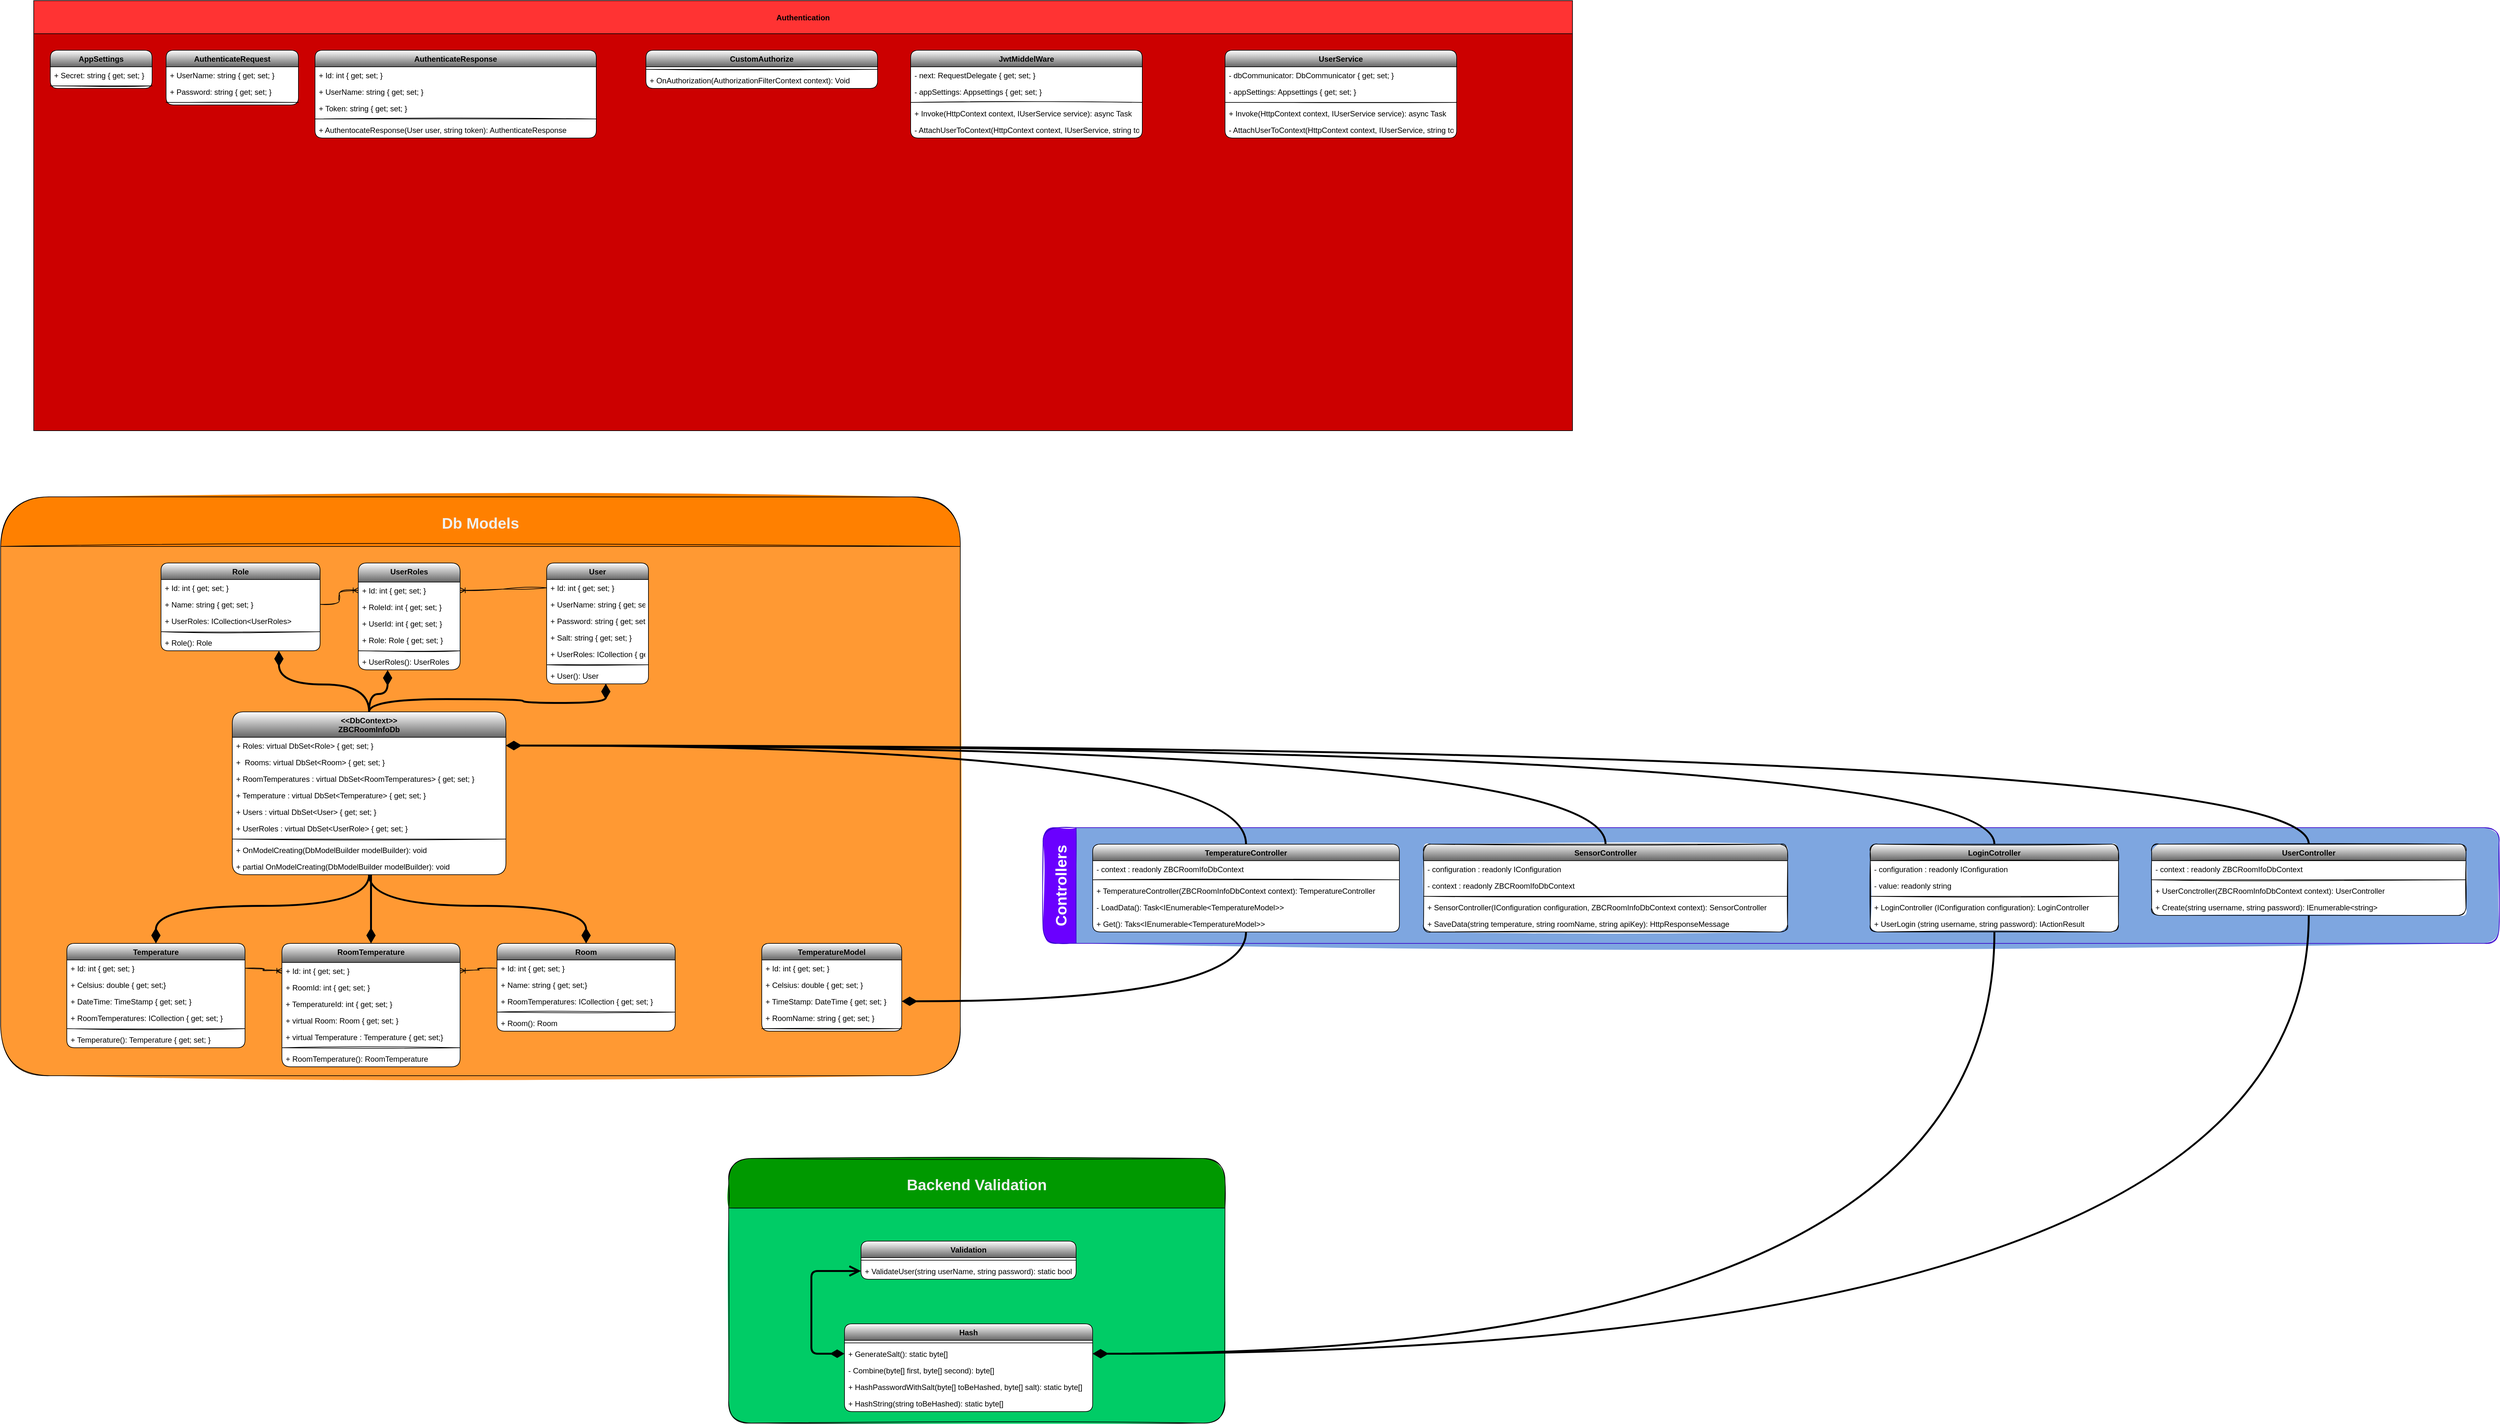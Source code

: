 <mxfile version="15.4.0" type="device"><diagram id="CDm5nGEUgBhKiWfHTegj" name="Side-1"><mxGraphModel dx="3402" dy="3065" grid="1" gridSize="26" guides="0" tooltips="1" connect="1" arrows="1" fold="1" page="0" pageScale="1" pageWidth="827" pageHeight="1169" math="0" shadow="0"><root><mxCell id="0"/><mxCell id="1" parent="0"/><mxCell id="mGqwwGnOCrVLb3pEk-3q-45" value="Controllers" style="swimlane;horizontal=0;rounded=1;shadow=0;glass=0;sketch=1;strokeColor=#3700CC;strokeWidth=1;gradientDirection=south;fillStyle=solid;fillColor=#6a00ff;fontColor=#ffffff;labelBackgroundColor=none;labelBorderColor=none;swimlaneFillColor=#7EA6E0;startSize=52;fontSize=24;" parent="1" vertex="1"><mxGeometry x="-520" y="-468" width="2288" height="182" as="geometry"/></mxCell><mxCell id="mGqwwGnOCrVLb3pEk-3q-22" value="TemperatureController" style="swimlane;fontStyle=1;align=center;verticalAlign=top;childLayout=stackLayout;horizontal=1;startSize=26;horizontalStack=0;resizeParent=1;resizeParentMax=0;resizeLast=0;collapsible=1;marginBottom=0;sketch=0;rounded=1;swimlaneFillColor=default;gradientColor=#666666;" parent="mGqwwGnOCrVLb3pEk-3q-45" vertex="1"><mxGeometry x="78" y="26" width="482" height="138" as="geometry"/></mxCell><mxCell id="mGqwwGnOCrVLb3pEk-3q-42" value="- context : readonly ZBCRoomIfoDbContext " style="text;strokeColor=none;fillColor=none;align=left;verticalAlign=top;spacingLeft=4;spacingRight=4;overflow=hidden;rotatable=0;points=[[0,0.5],[1,0.5]];portConstraint=eastwest;sketch=1;rounded=1;" parent="mGqwwGnOCrVLb3pEk-3q-22" vertex="1"><mxGeometry y="26" width="482" height="26" as="geometry"/></mxCell><mxCell id="mGqwwGnOCrVLb3pEk-3q-24" value="" style="line;strokeWidth=1;fillColor=none;align=left;verticalAlign=middle;spacingTop=-1;spacingLeft=3;spacingRight=3;rotatable=0;labelPosition=right;points=[];portConstraint=eastwest;sketch=1;rounded=1;" parent="mGqwwGnOCrVLb3pEk-3q-22" vertex="1"><mxGeometry y="52" width="482" height="8" as="geometry"/></mxCell><mxCell id="mGqwwGnOCrVLb3pEk-3q-43" value="+ TemperatureController(ZBCRoomInfoDbContext context): TemperatureController" style="text;strokeColor=none;fillColor=none;align=left;verticalAlign=top;spacingLeft=4;spacingRight=4;overflow=hidden;rotatable=0;points=[[0,0.5],[1,0.5]];portConstraint=eastwest;sketch=1;rounded=1;" parent="mGqwwGnOCrVLb3pEk-3q-22" vertex="1"><mxGeometry y="60" width="482" height="26" as="geometry"/></mxCell><mxCell id="mGqwwGnOCrVLb3pEk-3q-25" value="- LoadData(): Task&lt;IEnumerable&lt;TemperatureModel&gt;&gt;" style="text;strokeColor=none;fillColor=none;align=left;verticalAlign=top;spacingLeft=4;spacingRight=4;overflow=hidden;rotatable=0;points=[[0,0.5],[1,0.5]];portConstraint=eastwest;sketch=1;rounded=1;" parent="mGqwwGnOCrVLb3pEk-3q-22" vertex="1"><mxGeometry y="86" width="482" height="26" as="geometry"/></mxCell><mxCell id="mGqwwGnOCrVLb3pEk-3q-44" value="+ Get(): Taks&lt;IEnumerable&lt;TemperatureModel&gt;&gt;" style="text;strokeColor=none;fillColor=none;align=left;verticalAlign=top;spacingLeft=4;spacingRight=4;overflow=hidden;rotatable=0;points=[[0,0.5],[1,0.5]];portConstraint=eastwest;sketch=1;rounded=1;" parent="mGqwwGnOCrVLb3pEk-3q-22" vertex="1"><mxGeometry y="112" width="482" height="26" as="geometry"/></mxCell><mxCell id="mGqwwGnOCrVLb3pEk-3q-26" value="UserController" style="swimlane;fontStyle=1;align=center;verticalAlign=top;childLayout=stackLayout;horizontal=1;startSize=26;horizontalStack=0;resizeParent=1;resizeParentMax=0;resizeLast=0;collapsible=1;marginBottom=0;sketch=1;rounded=1;swimlaneFillColor=default;strokeWidth=1;glass=0;shadow=0;gradientColor=#666666;" parent="mGqwwGnOCrVLb3pEk-3q-45" vertex="1"><mxGeometry x="1742" y="26" width="494" height="112" as="geometry"/></mxCell><mxCell id="mGqwwGnOCrVLb3pEk-3q-46" value="- context : readonly ZBCRoomIfoDbContext " style="text;strokeColor=none;fillColor=none;align=left;verticalAlign=top;spacingLeft=4;spacingRight=4;overflow=hidden;rotatable=0;points=[[0,0.5],[1,0.5]];portConstraint=eastwest;sketch=1;rounded=1;" parent="mGqwwGnOCrVLb3pEk-3q-26" vertex="1"><mxGeometry y="26" width="494" height="26" as="geometry"/></mxCell><mxCell id="mGqwwGnOCrVLb3pEk-3q-28" value="" style="line;strokeWidth=1;fillColor=none;align=left;verticalAlign=middle;spacingTop=-1;spacingLeft=3;spacingRight=3;rotatable=0;labelPosition=right;points=[];portConstraint=eastwest;sketch=1;rounded=1;" parent="mGqwwGnOCrVLb3pEk-3q-26" vertex="1"><mxGeometry y="52" width="494" height="8" as="geometry"/></mxCell><mxCell id="mGqwwGnOCrVLb3pEk-3q-29" value="+ UserConctroller(ZBCRoomInfoDbContext context): UserController" style="text;strokeColor=none;fillColor=none;align=left;verticalAlign=top;spacingLeft=4;spacingRight=4;overflow=hidden;rotatable=0;points=[[0,0.5],[1,0.5]];portConstraint=eastwest;sketch=1;rounded=1;" parent="mGqwwGnOCrVLb3pEk-3q-26" vertex="1"><mxGeometry y="60" width="494" height="26" as="geometry"/></mxCell><mxCell id="mGqwwGnOCrVLb3pEk-3q-47" value="+ Create(string username, string password): IEnumerable&lt;string&gt;" style="text;strokeColor=none;fillColor=none;align=left;verticalAlign=top;spacingLeft=4;spacingRight=4;overflow=hidden;rotatable=0;points=[[0,0.5],[1,0.5]];portConstraint=eastwest;sketch=1;rounded=1;" parent="mGqwwGnOCrVLb3pEk-3q-26" vertex="1"><mxGeometry y="86" width="494" height="26" as="geometry"/></mxCell><mxCell id="mGqwwGnOCrVLb3pEk-3q-14" value="LoginCotroller" style="swimlane;fontStyle=1;align=center;verticalAlign=top;childLayout=stackLayout;horizontal=1;startSize=26;horizontalStack=0;resizeParent=1;resizeParentMax=0;resizeLast=0;collapsible=1;marginBottom=0;sketch=1;rounded=1;fillStyle=solid;swimlaneFillColor=default;gradientColor=#666666;" parent="mGqwwGnOCrVLb3pEk-3q-45" vertex="1"><mxGeometry x="1300" y="26" width="390" height="138" as="geometry"/></mxCell><mxCell id="mGqwwGnOCrVLb3pEk-3q-30" value="- configuration : readonly IConfiguration " style="text;strokeColor=none;fillColor=none;align=left;verticalAlign=top;spacingLeft=4;spacingRight=4;overflow=hidden;rotatable=0;points=[[0,0.5],[1,0.5]];portConstraint=eastwest;sketch=1;rounded=1;" parent="mGqwwGnOCrVLb3pEk-3q-14" vertex="1"><mxGeometry y="26" width="390" height="26" as="geometry"/></mxCell><mxCell id="mGqwwGnOCrVLb3pEk-3q-15" value="- value: readonly string" style="text;strokeColor=none;fillColor=none;align=left;verticalAlign=top;spacingLeft=4;spacingRight=4;overflow=hidden;rotatable=0;points=[[0,0.5],[1,0.5]];portConstraint=eastwest;sketch=1;rounded=1;" parent="mGqwwGnOCrVLb3pEk-3q-14" vertex="1"><mxGeometry y="52" width="390" height="26" as="geometry"/></mxCell><mxCell id="mGqwwGnOCrVLb3pEk-3q-16" value="" style="line;strokeWidth=1;fillColor=none;align=left;verticalAlign=middle;spacingTop=-1;spacingLeft=3;spacingRight=3;rotatable=0;labelPosition=right;points=[];portConstraint=eastwest;sketch=1;rounded=1;" parent="mGqwwGnOCrVLb3pEk-3q-14" vertex="1"><mxGeometry y="78" width="390" height="8" as="geometry"/></mxCell><mxCell id="mGqwwGnOCrVLb3pEk-3q-17" value="+ LoginController (IConfiguration configuration): LoginController" style="text;strokeColor=none;fillColor=none;align=left;verticalAlign=top;spacingLeft=4;spacingRight=4;overflow=hidden;rotatable=0;points=[[0,0.5],[1,0.5]];portConstraint=eastwest;sketch=1;rounded=1;" parent="mGqwwGnOCrVLb3pEk-3q-14" vertex="1"><mxGeometry y="86" width="390" height="26" as="geometry"/></mxCell><mxCell id="mGqwwGnOCrVLb3pEk-3q-37" value="+ UserLogin (string username, string password): IActionResult" style="text;strokeColor=none;fillColor=none;align=left;verticalAlign=top;spacingLeft=4;spacingRight=4;overflow=hidden;rotatable=0;points=[[0,0.5],[1,0.5]];portConstraint=eastwest;sketch=1;rounded=1;" parent="mGqwwGnOCrVLb3pEk-3q-14" vertex="1"><mxGeometry y="112" width="390" height="26" as="geometry"/></mxCell><mxCell id="mGqwwGnOCrVLb3pEk-3q-18" value="SensorController" style="swimlane;fontStyle=1;align=center;verticalAlign=top;childLayout=stackLayout;horizontal=1;startSize=26;horizontalStack=0;resizeParent=1;resizeParentMax=0;resizeLast=0;collapsible=1;marginBottom=0;sketch=1;rounded=1;swimlaneFillColor=default;gradientColor=#666666;" parent="mGqwwGnOCrVLb3pEk-3q-45" vertex="1"><mxGeometry x="598" y="26" width="572" height="138" as="geometry"/></mxCell><mxCell id="mGqwwGnOCrVLb3pEk-3q-38" value="- configuration : readonly IConfiguration " style="text;strokeColor=none;fillColor=none;align=left;verticalAlign=top;spacingLeft=4;spacingRight=4;overflow=hidden;rotatable=0;points=[[0,0.5],[1,0.5]];portConstraint=eastwest;sketch=1;rounded=1;" parent="mGqwwGnOCrVLb3pEk-3q-18" vertex="1"><mxGeometry y="26" width="572" height="26" as="geometry"/></mxCell><mxCell id="mGqwwGnOCrVLb3pEk-3q-41" value="- context : readonly ZBCRoomIfoDbContext " style="text;strokeColor=none;fillColor=none;align=left;verticalAlign=top;spacingLeft=4;spacingRight=4;overflow=hidden;rotatable=0;points=[[0,0.5],[1,0.5]];portConstraint=eastwest;sketch=1;rounded=1;" parent="mGqwwGnOCrVLb3pEk-3q-18" vertex="1"><mxGeometry y="52" width="572" height="26" as="geometry"/></mxCell><mxCell id="mGqwwGnOCrVLb3pEk-3q-20" value="" style="line;strokeWidth=1;fillColor=none;align=left;verticalAlign=middle;spacingTop=-1;spacingLeft=3;spacingRight=3;rotatable=0;labelPosition=right;points=[];portConstraint=eastwest;sketch=1;rounded=1;" parent="mGqwwGnOCrVLb3pEk-3q-18" vertex="1"><mxGeometry y="78" width="572" height="8" as="geometry"/></mxCell><mxCell id="mGqwwGnOCrVLb3pEk-3q-21" value="+ SensorController(IConfiguration configuration, ZBCRoomInfoDbContext context): SensorController" style="text;strokeColor=none;fillColor=none;align=left;verticalAlign=top;spacingLeft=4;spacingRight=4;overflow=hidden;rotatable=0;points=[[0,0.5],[1,0.5]];portConstraint=eastwest;sketch=1;rounded=1;" parent="mGqwwGnOCrVLb3pEk-3q-18" vertex="1"><mxGeometry y="86" width="572" height="26" as="geometry"/></mxCell><mxCell id="mGqwwGnOCrVLb3pEk-3q-39" value="+ SaveData(string temperature, string roomName, string apiKey): HttpResponseMessage" style="text;strokeColor=none;fillColor=none;align=left;verticalAlign=top;spacingLeft=4;spacingRight=4;overflow=hidden;rotatable=0;points=[[0,0.5],[1,0.5]];portConstraint=eastwest;sketch=1;rounded=1;" parent="mGqwwGnOCrVLb3pEk-3q-18" vertex="1"><mxGeometry y="112" width="572" height="26" as="geometry"/></mxCell><mxCell id="mGqwwGnOCrVLb3pEk-3q-53" value="Db Models" style="swimlane;rounded=1;shadow=0;glass=0;labelBackgroundColor=none;sketch=1;fontSize=24;strokeColor=default;strokeWidth=1;gradientColor=none;gradientDirection=south;html=0;startSize=78;arcSize=50;swimlaneFillColor=#FF9933;fillStyle=solid;fontColor=#F0F0F0;labelBorderColor=none;fillColor=#FF8000;" parent="1" vertex="1"><mxGeometry x="-2158" y="-988" width="1508" height="910" as="geometry"/></mxCell><mxCell id="quwznaaUZjomV5r4Gqjx-1" value="Room" style="swimlane;fontStyle=1;align=center;verticalAlign=top;childLayout=stackLayout;horizontal=1;startSize=26;horizontalStack=0;resizeParent=1;resizeParentMax=0;resizeLast=0;collapsible=1;marginBottom=0;sketch=0;rounded=1;swimlaneFillColor=default;gradientColor=#666666;" parent="mGqwwGnOCrVLb3pEk-3q-53" vertex="1"><mxGeometry x="780" y="702" width="280" height="138" as="geometry"/></mxCell><mxCell id="quwznaaUZjomV5r4Gqjx-2" value="+ Id: int { get; set; }" style="text;strokeColor=none;fillColor=none;align=left;verticalAlign=top;spacingLeft=4;spacingRight=4;overflow=hidden;rotatable=0;points=[[0,0.5],[1,0.5]];portConstraint=eastwest;sketch=1;rounded=1;" parent="quwznaaUZjomV5r4Gqjx-1" vertex="1"><mxGeometry y="26" width="280" height="26" as="geometry"/></mxCell><mxCell id="quwznaaUZjomV5r4Gqjx-33" value="+ Name: string { get; set;}" style="text;strokeColor=none;fillColor=none;align=left;verticalAlign=top;spacingLeft=4;spacingRight=4;overflow=hidden;rotatable=0;points=[[0,0.5],[1,0.5]];portConstraint=eastwest;sketch=1;rounded=1;" parent="quwznaaUZjomV5r4Gqjx-1" vertex="1"><mxGeometry y="52" width="280" height="26" as="geometry"/></mxCell><mxCell id="quwznaaUZjomV5r4Gqjx-32" value="+ RoomTemperatures: ICollection { get; set; }" style="text;strokeColor=none;fillColor=none;align=left;verticalAlign=top;spacingLeft=4;spacingRight=4;overflow=hidden;rotatable=0;points=[[0,0.5],[1,0.5]];portConstraint=eastwest;sketch=1;rounded=1;" parent="quwznaaUZjomV5r4Gqjx-1" vertex="1"><mxGeometry y="78" width="280" height="26" as="geometry"/></mxCell><mxCell id="quwznaaUZjomV5r4Gqjx-3" value="" style="line;strokeWidth=1;fillColor=none;align=left;verticalAlign=middle;spacingTop=-1;spacingLeft=3;spacingRight=3;rotatable=0;labelPosition=right;points=[];portConstraint=eastwest;sketch=1;rounded=1;" parent="quwznaaUZjomV5r4Gqjx-1" vertex="1"><mxGeometry y="104" width="280" height="8" as="geometry"/></mxCell><mxCell id="quwznaaUZjomV5r4Gqjx-4" value="+ Room(): Room" style="text;strokeColor=none;fillColor=none;align=left;verticalAlign=top;spacingLeft=4;spacingRight=4;overflow=hidden;rotatable=0;points=[[0,0.5],[1,0.5]];portConstraint=eastwest;sketch=1;rounded=1;" parent="quwznaaUZjomV5r4Gqjx-1" vertex="1"><mxGeometry y="112" width="280" height="26" as="geometry"/></mxCell><mxCell id="quwznaaUZjomV5r4Gqjx-5" value="Role" style="swimlane;fontStyle=1;align=center;verticalAlign=top;childLayout=stackLayout;horizontal=1;startSize=26;horizontalStack=0;resizeParent=1;resizeParentMax=0;resizeLast=0;collapsible=1;marginBottom=0;sketch=0;rounded=1;swimlaneFillColor=default;gradientColor=#666666;" parent="mGqwwGnOCrVLb3pEk-3q-53" vertex="1"><mxGeometry x="252" y="104" width="250" height="138" as="geometry"/></mxCell><mxCell id="quwznaaUZjomV5r4Gqjx-6" value="+ Id: int { get; set; }" style="text;strokeColor=none;fillColor=none;align=left;verticalAlign=top;spacingLeft=4;spacingRight=4;overflow=hidden;rotatable=0;points=[[0,0.5],[1,0.5]];portConstraint=eastwest;sketch=1;rounded=1;" parent="quwznaaUZjomV5r4Gqjx-5" vertex="1"><mxGeometry y="26" width="250" height="26" as="geometry"/></mxCell><mxCell id="quwznaaUZjomV5r4Gqjx-30" value="+ Name: string { get; set; }" style="text;strokeColor=none;fillColor=none;align=left;verticalAlign=top;spacingLeft=4;spacingRight=4;overflow=hidden;rotatable=0;points=[[0,0.5],[1,0.5]];portConstraint=eastwest;sketch=1;rounded=1;" parent="quwznaaUZjomV5r4Gqjx-5" vertex="1"><mxGeometry y="52" width="250" height="26" as="geometry"/></mxCell><mxCell id="quwznaaUZjomV5r4Gqjx-31" value="+ UserRoles: ICollection&lt;UserRoles&gt;" style="text;strokeColor=none;fillColor=none;align=left;verticalAlign=top;spacingLeft=4;spacingRight=4;overflow=hidden;rotatable=0;points=[[0,0.5],[1,0.5]];portConstraint=eastwest;sketch=1;rounded=1;" parent="quwznaaUZjomV5r4Gqjx-5" vertex="1"><mxGeometry y="78" width="250" height="26" as="geometry"/></mxCell><mxCell id="quwznaaUZjomV5r4Gqjx-7" value="" style="line;strokeWidth=1;fillColor=none;align=left;verticalAlign=middle;spacingTop=-1;spacingLeft=3;spacingRight=3;rotatable=0;labelPosition=right;points=[];portConstraint=eastwest;sketch=1;rounded=1;" parent="quwznaaUZjomV5r4Gqjx-5" vertex="1"><mxGeometry y="104" width="250" height="8" as="geometry"/></mxCell><mxCell id="quwznaaUZjomV5r4Gqjx-8" value="+ Role(): Role" style="text;strokeColor=none;fillColor=none;align=left;verticalAlign=top;spacingLeft=4;spacingRight=4;overflow=hidden;rotatable=0;points=[[0,0.5],[1,0.5]];portConstraint=eastwest;sketch=1;rounded=1;" parent="quwznaaUZjomV5r4Gqjx-5" vertex="1"><mxGeometry y="112" width="250" height="26" as="geometry"/></mxCell><mxCell id="quwznaaUZjomV5r4Gqjx-13" value="Temperature" style="swimlane;fontStyle=1;align=center;verticalAlign=top;childLayout=stackLayout;horizontal=1;startSize=26;horizontalStack=0;resizeParent=1;resizeParentMax=0;resizeLast=0;collapsible=1;marginBottom=0;sketch=0;rounded=1;swimlaneFillColor=default;gradientColor=#666666;" parent="mGqwwGnOCrVLb3pEk-3q-53" vertex="1"><mxGeometry x="104" y="702" width="280" height="164" as="geometry"/></mxCell><mxCell id="quwznaaUZjomV5r4Gqjx-14" value="+ Id: int { get; set; }" style="text;strokeColor=none;fillColor=none;align=left;verticalAlign=top;spacingLeft=4;spacingRight=4;overflow=hidden;rotatable=0;points=[[0,0.5],[1,0.5]];portConstraint=eastwest;sketch=1;rounded=1;" parent="quwznaaUZjomV5r4Gqjx-13" vertex="1"><mxGeometry y="26" width="280" height="26" as="geometry"/></mxCell><mxCell id="quwznaaUZjomV5r4Gqjx-39" value="+ Celsius: double { get; set;}" style="text;strokeColor=none;fillColor=none;align=left;verticalAlign=top;spacingLeft=4;spacingRight=4;overflow=hidden;rotatable=0;points=[[0,0.5],[1,0.5]];portConstraint=eastwest;sketch=1;rounded=1;" parent="quwznaaUZjomV5r4Gqjx-13" vertex="1"><mxGeometry y="52" width="280" height="26" as="geometry"/></mxCell><mxCell id="quwznaaUZjomV5r4Gqjx-40" value="+ DateTime: TimeStamp { get; set; }" style="text;strokeColor=none;fillColor=none;align=left;verticalAlign=top;spacingLeft=4;spacingRight=4;overflow=hidden;rotatable=0;points=[[0,0.5],[1,0.5]];portConstraint=eastwest;sketch=1;rounded=1;" parent="quwznaaUZjomV5r4Gqjx-13" vertex="1"><mxGeometry y="78" width="280" height="26" as="geometry"/></mxCell><mxCell id="quwznaaUZjomV5r4Gqjx-38" value="+ RoomTemperatures: ICollection { get; set; }&#10; " style="text;strokeColor=none;fillColor=none;align=left;verticalAlign=top;spacingLeft=4;spacingRight=4;overflow=hidden;rotatable=0;points=[[0,0.5],[1,0.5]];portConstraint=eastwest;sketch=1;rounded=1;" parent="quwznaaUZjomV5r4Gqjx-13" vertex="1"><mxGeometry y="104" width="280" height="26" as="geometry"/></mxCell><mxCell id="quwznaaUZjomV5r4Gqjx-15" value="" style="line;strokeWidth=1;fillColor=none;align=left;verticalAlign=middle;spacingTop=-1;spacingLeft=3;spacingRight=3;rotatable=0;labelPosition=right;points=[];portConstraint=eastwest;sketch=1;rounded=1;" parent="quwznaaUZjomV5r4Gqjx-13" vertex="1"><mxGeometry y="130" width="280" height="8" as="geometry"/></mxCell><mxCell id="quwznaaUZjomV5r4Gqjx-16" value="+ Temperature(): Temperature { get; set; }" style="text;strokeColor=none;fillColor=none;align=left;verticalAlign=top;spacingLeft=4;spacingRight=4;overflow=hidden;rotatable=0;points=[[0,0.5],[1,0.5]];portConstraint=eastwest;sketch=1;rounded=1;" parent="quwznaaUZjomV5r4Gqjx-13" vertex="1"><mxGeometry y="138" width="280" height="26" as="geometry"/></mxCell><mxCell id="quwznaaUZjomV5r4Gqjx-21" value="User" style="swimlane;fontStyle=1;align=center;verticalAlign=top;childLayout=stackLayout;horizontal=1;startSize=26;horizontalStack=0;resizeParent=1;resizeParentMax=0;resizeLast=0;collapsible=1;marginBottom=0;sketch=0;rounded=1;swimlaneFillColor=default;gradientColor=#666666;" parent="mGqwwGnOCrVLb3pEk-3q-53" vertex="1"><mxGeometry x="858" y="104" width="160" height="190" as="geometry"/></mxCell><mxCell id="quwznaaUZjomV5r4Gqjx-22" value="+ Id: int { get; set; }" style="text;strokeColor=none;fillColor=none;align=left;verticalAlign=top;spacingLeft=4;spacingRight=4;overflow=hidden;rotatable=0;points=[[0,0.5],[1,0.5]];portConstraint=eastwest;sketch=1;rounded=1;" parent="quwznaaUZjomV5r4Gqjx-21" vertex="1"><mxGeometry y="26" width="160" height="26" as="geometry"/></mxCell><mxCell id="quwznaaUZjomV5r4Gqjx-42" value="+ UserName: string { get; set; }" style="text;strokeColor=none;fillColor=none;align=left;verticalAlign=top;spacingLeft=4;spacingRight=4;overflow=hidden;rotatable=0;points=[[0,0.5],[1,0.5]];portConstraint=eastwest;sketch=1;rounded=1;" parent="quwznaaUZjomV5r4Gqjx-21" vertex="1"><mxGeometry y="52" width="160" height="26" as="geometry"/></mxCell><mxCell id="quwznaaUZjomV5r4Gqjx-43" value="+ Password: string { get; set; } " style="text;strokeColor=none;fillColor=none;align=left;verticalAlign=top;spacingLeft=4;spacingRight=4;overflow=hidden;rotatable=0;points=[[0,0.5],[1,0.5]];portConstraint=eastwest;sketch=1;rounded=1;" parent="quwznaaUZjomV5r4Gqjx-21" vertex="1"><mxGeometry y="78" width="160" height="26" as="geometry"/></mxCell><mxCell id="quwznaaUZjomV5r4Gqjx-41" value="+ Salt: string { get; set; }" style="text;strokeColor=none;fillColor=none;align=left;verticalAlign=top;spacingLeft=4;spacingRight=4;overflow=hidden;rotatable=0;points=[[0,0.5],[1,0.5]];portConstraint=eastwest;sketch=1;rounded=1;" parent="quwznaaUZjomV5r4Gqjx-21" vertex="1"><mxGeometry y="104" width="160" height="26" as="geometry"/></mxCell><mxCell id="quwznaaUZjomV5r4Gqjx-47" value="+ UserRoles: ICollection { get; set; }" style="text;strokeColor=none;fillColor=none;align=left;verticalAlign=top;spacingLeft=4;spacingRight=4;overflow=hidden;rotatable=0;points=[[0,0.5],[1,0.5]];portConstraint=eastwest;sketch=1;rounded=1;" parent="quwznaaUZjomV5r4Gqjx-21" vertex="1"><mxGeometry y="130" width="160" height="26" as="geometry"/></mxCell><mxCell id="quwznaaUZjomV5r4Gqjx-23" value="" style="line;strokeWidth=1;fillColor=none;align=left;verticalAlign=middle;spacingTop=-1;spacingLeft=3;spacingRight=3;rotatable=0;labelPosition=right;points=[];portConstraint=eastwest;sketch=1;rounded=1;" parent="quwznaaUZjomV5r4Gqjx-21" vertex="1"><mxGeometry y="156" width="160" height="8" as="geometry"/></mxCell><mxCell id="quwznaaUZjomV5r4Gqjx-24" value="+ User(): User" style="text;strokeColor=none;fillColor=none;align=left;verticalAlign=top;spacingLeft=4;spacingRight=4;overflow=hidden;rotatable=0;points=[[0,0.5],[1,0.5]];portConstraint=eastwest;sketch=1;rounded=1;" parent="quwznaaUZjomV5r4Gqjx-21" vertex="1"><mxGeometry y="164" width="160" height="26" as="geometry"/></mxCell><mxCell id="quwznaaUZjomV5r4Gqjx-25" value="UserRoles" style="swimlane;fontStyle=1;align=center;verticalAlign=top;childLayout=stackLayout;horizontal=1;startSize=30;horizontalStack=0;resizeParent=1;resizeParentMax=0;resizeLast=0;collapsible=1;marginBottom=0;sketch=0;rounded=1;swimlaneFillColor=default;gradientColor=#666666;" parent="mGqwwGnOCrVLb3pEk-3q-53" vertex="1"><mxGeometry x="562" y="104" width="160" height="168" as="geometry"/></mxCell><mxCell id="quwznaaUZjomV5r4Gqjx-26" value="+ Id: int { get; set; }" style="text;strokeColor=none;fillColor=none;align=left;verticalAlign=top;spacingLeft=4;spacingRight=4;overflow=hidden;rotatable=0;points=[[0,0.5],[1,0.5]];portConstraint=eastwest;sketch=1;rounded=1;" parent="quwznaaUZjomV5r4Gqjx-25" vertex="1"><mxGeometry y="30" width="160" height="26" as="geometry"/></mxCell><mxCell id="quwznaaUZjomV5r4Gqjx-49" value="+ RoleId: int { get; set; }" style="text;strokeColor=none;fillColor=none;align=left;verticalAlign=top;spacingLeft=4;spacingRight=4;overflow=hidden;rotatable=0;points=[[0,0.5],[1,0.5]];portConstraint=eastwest;sketch=1;rounded=1;" parent="quwznaaUZjomV5r4Gqjx-25" vertex="1"><mxGeometry y="56" width="160" height="26" as="geometry"/></mxCell><mxCell id="quwznaaUZjomV5r4Gqjx-50" value="+ UserId: int { get; set; }" style="text;strokeColor=none;fillColor=none;align=left;verticalAlign=top;spacingLeft=4;spacingRight=4;overflow=hidden;rotatable=0;points=[[0,0.5],[1,0.5]];portConstraint=eastwest;sketch=1;rounded=1;" parent="quwznaaUZjomV5r4Gqjx-25" vertex="1"><mxGeometry y="82" width="160" height="26" as="geometry"/></mxCell><mxCell id="quwznaaUZjomV5r4Gqjx-48" value="+ Role: Role { get; set; }" style="text;strokeColor=none;fillColor=none;align=left;verticalAlign=top;spacingLeft=4;spacingRight=4;overflow=hidden;rotatable=0;points=[[0,0.5],[1,0.5]];portConstraint=eastwest;sketch=1;rounded=1;" parent="quwznaaUZjomV5r4Gqjx-25" vertex="1"><mxGeometry y="108" width="160" height="26" as="geometry"/></mxCell><mxCell id="quwznaaUZjomV5r4Gqjx-27" value="" style="line;strokeWidth=1;fillColor=none;align=left;verticalAlign=middle;spacingTop=-1;spacingLeft=3;spacingRight=3;rotatable=0;labelPosition=right;points=[];portConstraint=eastwest;sketch=1;rounded=1;" parent="quwznaaUZjomV5r4Gqjx-25" vertex="1"><mxGeometry y="134" width="160" height="8" as="geometry"/></mxCell><mxCell id="quwznaaUZjomV5r4Gqjx-28" value="+ UserRoles(): UserRoles" style="text;strokeColor=none;fillColor=none;align=left;verticalAlign=top;spacingLeft=4;spacingRight=4;overflow=hidden;rotatable=0;points=[[0,0.5],[1,0.5]];portConstraint=eastwest;sketch=1;rounded=1;" parent="quwznaaUZjomV5r4Gqjx-25" vertex="1"><mxGeometry y="142" width="160" height="26" as="geometry"/></mxCell><mxCell id="quwznaaUZjomV5r4Gqjx-9" value="RoomTemperature" style="swimlane;fontStyle=1;align=center;verticalAlign=top;childLayout=stackLayout;horizontal=1;startSize=30;horizontalStack=0;resizeParent=1;resizeParentMax=0;resizeLast=0;collapsible=1;marginBottom=0;sketch=0;rounded=1;swimlaneFillColor=default;gradientColor=#666666;" parent="mGqwwGnOCrVLb3pEk-3q-53" vertex="1"><mxGeometry x="442" y="702" width="280" height="194" as="geometry"/></mxCell><mxCell id="quwznaaUZjomV5r4Gqjx-10" value="+ Id: int { get; set; }" style="text;strokeColor=none;fillColor=none;align=left;verticalAlign=top;spacingLeft=4;spacingRight=4;overflow=hidden;rotatable=0;points=[[0,0.5],[1,0.5]];portConstraint=eastwest;sketch=1;rounded=1;" parent="quwznaaUZjomV5r4Gqjx-9" vertex="1"><mxGeometry y="30" width="280" height="26" as="geometry"/></mxCell><mxCell id="quwznaaUZjomV5r4Gqjx-35" value="+ RoomId: int { get; set; }" style="text;strokeColor=none;fillColor=none;align=left;verticalAlign=top;spacingLeft=4;spacingRight=4;overflow=hidden;rotatable=0;points=[[0,0.5],[1,0.5]];portConstraint=eastwest;sketch=1;rounded=1;" parent="quwznaaUZjomV5r4Gqjx-9" vertex="1"><mxGeometry y="56" width="280" height="26" as="geometry"/></mxCell><mxCell id="quwznaaUZjomV5r4Gqjx-37" value="+ TemperatureId: int { get; set; }" style="text;strokeColor=none;fillColor=none;align=left;verticalAlign=top;spacingLeft=4;spacingRight=4;overflow=hidden;rotatable=0;points=[[0,0.5],[1,0.5]];portConstraint=eastwest;sketch=1;rounded=1;" parent="quwznaaUZjomV5r4Gqjx-9" vertex="1"><mxGeometry y="82" width="280" height="26" as="geometry"/></mxCell><mxCell id="quwznaaUZjomV5r4Gqjx-36" value="+ virtual Room: Room { get; set; }" style="text;strokeColor=none;fillColor=none;align=left;verticalAlign=top;spacingLeft=4;spacingRight=4;overflow=hidden;rotatable=0;points=[[0,0.5],[1,0.5]];portConstraint=eastwest;sketch=1;rounded=1;" parent="quwznaaUZjomV5r4Gqjx-9" vertex="1"><mxGeometry y="108" width="280" height="26" as="geometry"/></mxCell><mxCell id="quwznaaUZjomV5r4Gqjx-34" value="+ virtual Temperature : Temperature { get; set;}" style="text;strokeColor=none;fillColor=none;align=left;verticalAlign=top;spacingLeft=4;spacingRight=4;overflow=hidden;rotatable=0;points=[[0,0.5],[1,0.5]];portConstraint=eastwest;sketch=1;rounded=1;" parent="quwznaaUZjomV5r4Gqjx-9" vertex="1"><mxGeometry y="134" width="280" height="26" as="geometry"/></mxCell><mxCell id="quwznaaUZjomV5r4Gqjx-11" value="" style="line;strokeWidth=1;fillColor=none;align=left;verticalAlign=middle;spacingTop=-1;spacingLeft=3;spacingRight=3;rotatable=0;labelPosition=right;points=[];portConstraint=eastwest;sketch=1;rounded=1;" parent="quwznaaUZjomV5r4Gqjx-9" vertex="1"><mxGeometry y="160" width="280" height="8" as="geometry"/></mxCell><mxCell id="quwznaaUZjomV5r4Gqjx-12" value="+ RoomTemperature(): RoomTemperature" style="text;strokeColor=none;fillColor=none;align=left;verticalAlign=top;spacingLeft=4;spacingRight=4;overflow=hidden;rotatable=0;points=[[0,0.5],[1,0.5]];portConstraint=eastwest;sketch=1;rounded=1;" parent="quwznaaUZjomV5r4Gqjx-9" vertex="1"><mxGeometry y="168" width="280" height="26" as="geometry"/></mxCell><mxCell id="mGqwwGnOCrVLb3pEk-3q-1" value="" style="edgeStyle=entityRelationEdgeStyle;fontSize=12;html=1;endArrow=ERoneToMany;exitX=1;exitY=0.5;exitDx=0;exitDy=0;entryX=0;entryY=0.5;entryDx=0;entryDy=0;sketch=1;curved=1;" parent="mGqwwGnOCrVLb3pEk-3q-53" source="quwznaaUZjomV5r4Gqjx-30" target="quwznaaUZjomV5r4Gqjx-26" edge="1"><mxGeometry width="100" height="100" relative="1" as="geometry"><mxPoint x="842" y="514" as="sourcePoint"/><mxPoint x="942" y="414" as="targetPoint"/></mxGeometry></mxCell><mxCell id="mGqwwGnOCrVLb3pEk-3q-2" value="" style="edgeStyle=entityRelationEdgeStyle;fontSize=12;html=1;endArrow=ERoneToMany;exitX=0;exitY=0.5;exitDx=0;exitDy=0;entryX=1;entryY=0.5;entryDx=0;entryDy=0;sketch=1;curved=1;" parent="mGqwwGnOCrVLb3pEk-3q-53" source="quwznaaUZjomV5r4Gqjx-22" target="quwznaaUZjomV5r4Gqjx-26" edge="1"><mxGeometry width="100" height="100" relative="1" as="geometry"><mxPoint x="842" y="514" as="sourcePoint"/><mxPoint x="942" y="414" as="targetPoint"/></mxGeometry></mxCell><mxCell id="mGqwwGnOCrVLb3pEk-3q-3" value="" style="edgeStyle=entityRelationEdgeStyle;fontSize=12;html=1;endArrow=ERoneToMany;exitX=0;exitY=0.5;exitDx=0;exitDy=0;entryX=1;entryY=0.5;entryDx=0;entryDy=0;sketch=1;curved=1;" parent="mGqwwGnOCrVLb3pEk-3q-53" source="quwznaaUZjomV5r4Gqjx-2" target="quwznaaUZjomV5r4Gqjx-10" edge="1"><mxGeometry width="100" height="100" relative="1" as="geometry"><mxPoint x="852" y="644" as="sourcePoint"/><mxPoint x="952" y="544" as="targetPoint"/></mxGeometry></mxCell><mxCell id="mGqwwGnOCrVLb3pEk-3q-4" value="" style="edgeStyle=entityRelationEdgeStyle;fontSize=12;html=1;endArrow=ERoneToMany;exitX=1;exitY=0.5;exitDx=0;exitDy=0;sketch=1;curved=1;entryX=0;entryY=0.5;entryDx=0;entryDy=0;" parent="mGqwwGnOCrVLb3pEk-3q-53" source="quwznaaUZjomV5r4Gqjx-14" target="quwznaaUZjomV5r4Gqjx-10" edge="1"><mxGeometry width="100" height="100" relative="1" as="geometry"><mxPoint x="852" y="644" as="sourcePoint"/><mxPoint x="392" y="434" as="targetPoint"/></mxGeometry></mxCell><mxCell id="quwznaaUZjomV5r4Gqjx-17" value="TemperatureModel" style="swimlane;fontStyle=1;align=center;verticalAlign=top;childLayout=stackLayout;horizontal=1;startSize=26;horizontalStack=0;resizeParent=1;resizeParentMax=0;resizeLast=0;collapsible=1;marginBottom=0;sketch=0;rounded=1;swimlaneFillColor=default;gradientColor=#666666;" parent="mGqwwGnOCrVLb3pEk-3q-53" vertex="1"><mxGeometry x="1196" y="702" width="220" height="138" as="geometry"/></mxCell><mxCell id="quwznaaUZjomV5r4Gqjx-44" value="+ Id: int { get; set; }" style="text;strokeColor=none;fillColor=none;align=left;verticalAlign=top;spacingLeft=4;spacingRight=4;overflow=hidden;rotatable=0;points=[[0,0.5],[1,0.5]];portConstraint=eastwest;sketch=1;rounded=1;" parent="quwznaaUZjomV5r4Gqjx-17" vertex="1"><mxGeometry y="26" width="220" height="26" as="geometry"/></mxCell><mxCell id="quwznaaUZjomV5r4Gqjx-46" value="+ Celsius: double { get; set; }" style="text;strokeColor=none;fillColor=none;align=left;verticalAlign=top;spacingLeft=4;spacingRight=4;overflow=hidden;rotatable=0;points=[[0,0.5],[1,0.5]];portConstraint=eastwest;sketch=1;rounded=1;" parent="quwznaaUZjomV5r4Gqjx-17" vertex="1"><mxGeometry y="52" width="220" height="26" as="geometry"/></mxCell><mxCell id="quwznaaUZjomV5r4Gqjx-45" value="+ TimeStamp: DateTime { get; set; }" style="text;strokeColor=none;fillColor=none;align=left;verticalAlign=top;spacingLeft=4;spacingRight=4;overflow=hidden;rotatable=0;points=[[0,0.5],[1,0.5]];portConstraint=eastwest;sketch=1;rounded=1;" parent="quwznaaUZjomV5r4Gqjx-17" vertex="1"><mxGeometry y="78" width="220" height="26" as="geometry"/></mxCell><mxCell id="quwznaaUZjomV5r4Gqjx-18" value="+ RoomName: string { get; set; }" style="text;strokeColor=none;fillColor=none;align=left;verticalAlign=top;spacingLeft=4;spacingRight=4;overflow=hidden;rotatable=0;points=[[0,0.5],[1,0.5]];portConstraint=eastwest;sketch=1;rounded=1;" parent="quwznaaUZjomV5r4Gqjx-17" vertex="1"><mxGeometry y="104" width="220" height="26" as="geometry"/></mxCell><mxCell id="quwznaaUZjomV5r4Gqjx-19" value="" style="line;strokeWidth=1;fillColor=none;align=left;verticalAlign=middle;spacingTop=-1;spacingLeft=3;spacingRight=3;rotatable=0;labelPosition=right;points=[];portConstraint=eastwest;sketch=1;rounded=1;" parent="quwznaaUZjomV5r4Gqjx-17" vertex="1"><mxGeometry y="130" width="220" height="8" as="geometry"/></mxCell><mxCell id="mGqwwGnOCrVLb3pEk-3q-54" style="edgeStyle=orthogonalEdgeStyle;curved=1;rounded=0;sketch=0;orthogonalLoop=1;jettySize=auto;html=1;fontSize=24;fontColor=#F0F0F0;endSize=16;endArrow=diamondThin;endFill=1;strokeWidth=3;" parent="mGqwwGnOCrVLb3pEk-3q-53" source="e_IxOtwfNwxc5nGuxCbu-18" target="quwznaaUZjomV5r4Gqjx-9" edge="1"><mxGeometry relative="1" as="geometry"><Array as="points"><mxPoint x="582" y="676"/><mxPoint x="582" y="676"/></Array></mxGeometry></mxCell><mxCell id="mGqwwGnOCrVLb3pEk-3q-55" style="edgeStyle=orthogonalEdgeStyle;curved=1;rounded=0;sketch=0;orthogonalLoop=1;jettySize=auto;html=1;fontSize=24;fontColor=#F0F0F0;endArrow=diamondThin;endFill=1;endSize=16;strokeWidth=3;" parent="mGqwwGnOCrVLb3pEk-3q-53" source="e_IxOtwfNwxc5nGuxCbu-18" target="quwznaaUZjomV5r4Gqjx-1" edge="1"><mxGeometry relative="1" as="geometry"/></mxCell><mxCell id="mGqwwGnOCrVLb3pEk-3q-56" style="edgeStyle=orthogonalEdgeStyle;curved=1;rounded=0;sketch=0;orthogonalLoop=1;jettySize=auto;html=1;entryX=0.5;entryY=0;entryDx=0;entryDy=0;fontSize=24;fontColor=#F0F0F0;endArrow=diamondThin;endFill=1;endSize=16;strokeWidth=3;" parent="mGqwwGnOCrVLb3pEk-3q-53" source="e_IxOtwfNwxc5nGuxCbu-18" target="quwznaaUZjomV5r4Gqjx-13" edge="1"><mxGeometry relative="1" as="geometry"/></mxCell><mxCell id="mGqwwGnOCrVLb3pEk-3q-57" style="edgeStyle=orthogonalEdgeStyle;curved=1;rounded=0;sketch=0;orthogonalLoop=1;jettySize=auto;html=1;entryX=0.581;entryY=0.989;entryDx=0;entryDy=0;entryPerimeter=0;fontSize=24;fontColor=#F0F0F0;endArrow=diamondThin;endFill=1;endSize=16;strokeWidth=3;" parent="mGqwwGnOCrVLb3pEk-3q-53" source="e_IxOtwfNwxc5nGuxCbu-18" target="quwznaaUZjomV5r4Gqjx-24" edge="1"><mxGeometry relative="1" as="geometry"/></mxCell><mxCell id="mGqwwGnOCrVLb3pEk-3q-59" style="edgeStyle=orthogonalEdgeStyle;curved=1;rounded=0;sketch=0;orthogonalLoop=1;jettySize=auto;html=1;entryX=0.741;entryY=1.005;entryDx=0;entryDy=0;entryPerimeter=0;fontSize=24;fontColor=#F0F0F0;endArrow=diamondThin;endFill=1;endSize=16;strokeWidth=3;" parent="mGqwwGnOCrVLb3pEk-3q-53" source="e_IxOtwfNwxc5nGuxCbu-18" target="quwznaaUZjomV5r4Gqjx-8" edge="1"><mxGeometry relative="1" as="geometry"/></mxCell><mxCell id="e_IxOtwfNwxc5nGuxCbu-18" value="&lt;&lt;DbContext&gt;&gt;&#10;ZBCRoomInfoDb" style="swimlane;fontStyle=1;align=center;verticalAlign=top;childLayout=stackLayout;horizontal=1;startSize=40;horizontalStack=0;resizeParent=1;resizeParentMax=0;resizeLast=0;collapsible=1;marginBottom=0;sketch=0;rounded=1;swimlaneFillColor=default;gradientColor=#666666;" parent="mGqwwGnOCrVLb3pEk-3q-53" vertex="1"><mxGeometry x="364" y="338" width="430" height="256" as="geometry"/></mxCell><mxCell id="e_IxOtwfNwxc5nGuxCbu-19" value="+ Roles: virtual DbSet&lt;Role&gt; { get; set; }" style="text;strokeColor=none;fillColor=none;align=left;verticalAlign=top;spacingLeft=4;spacingRight=4;overflow=hidden;rotatable=0;points=[[0,0.5],[1,0.5]];portConstraint=eastwest;sketch=1;rounded=1;" parent="e_IxOtwfNwxc5nGuxCbu-18" vertex="1"><mxGeometry y="40" width="430" height="26" as="geometry"/></mxCell><mxCell id="e_IxOtwfNwxc5nGuxCbu-23" value="+  Rooms: virtual DbSet&lt;Room&gt; { get; set; }" style="text;strokeColor=none;fillColor=none;align=left;verticalAlign=top;spacingLeft=4;spacingRight=4;overflow=hidden;rotatable=0;points=[[0,0.5],[1,0.5]];portConstraint=eastwest;sketch=1;rounded=1;" parent="e_IxOtwfNwxc5nGuxCbu-18" vertex="1"><mxGeometry y="66" width="430" height="26" as="geometry"/></mxCell><mxCell id="e_IxOtwfNwxc5nGuxCbu-22" value="+ RoomTemperatures : virtual DbSet&lt;RoomTemperatures&gt; { get; set; }" style="text;strokeColor=none;fillColor=none;align=left;verticalAlign=top;spacingLeft=4;spacingRight=4;overflow=hidden;rotatable=0;points=[[0,0.5],[1,0.5]];portConstraint=eastwest;sketch=1;rounded=1;" parent="e_IxOtwfNwxc5nGuxCbu-18" vertex="1"><mxGeometry y="92" width="430" height="26" as="geometry"/></mxCell><mxCell id="e_IxOtwfNwxc5nGuxCbu-25" value="+ Temperature : virtual DbSet&lt;Temperature&gt; { get; set; }" style="text;strokeColor=none;fillColor=none;align=left;verticalAlign=top;spacingLeft=4;spacingRight=4;overflow=hidden;rotatable=0;points=[[0,0.5],[1,0.5]];portConstraint=eastwest;sketch=1;rounded=1;" parent="e_IxOtwfNwxc5nGuxCbu-18" vertex="1"><mxGeometry y="118" width="430" height="26" as="geometry"/></mxCell><mxCell id="mGqwwGnOCrVLb3pEk-3q-5" value="+ Users : virtual DbSet&lt;User&gt; { get; set; }" style="text;strokeColor=none;fillColor=none;align=left;verticalAlign=top;spacingLeft=4;spacingRight=4;overflow=hidden;rotatable=0;points=[[0,0.5],[1,0.5]];portConstraint=eastwest;sketch=1;rounded=1;" parent="e_IxOtwfNwxc5nGuxCbu-18" vertex="1"><mxGeometry y="144" width="430" height="26" as="geometry"/></mxCell><mxCell id="mGqwwGnOCrVLb3pEk-3q-6" value="+ UserRoles : virtual DbSet&lt;UserRole&gt; { get; set; }" style="text;strokeColor=none;fillColor=none;align=left;verticalAlign=top;spacingLeft=4;spacingRight=4;overflow=hidden;rotatable=0;points=[[0,0.5],[1,0.5]];portConstraint=eastwest;sketch=1;rounded=1;" parent="e_IxOtwfNwxc5nGuxCbu-18" vertex="1"><mxGeometry y="170" width="430" height="26" as="geometry"/></mxCell><mxCell id="e_IxOtwfNwxc5nGuxCbu-20" value="" style="line;strokeWidth=1;fillColor=none;align=left;verticalAlign=middle;spacingTop=-1;spacingLeft=3;spacingRight=3;rotatable=0;labelPosition=right;points=[];portConstraint=eastwest;sketch=1;rounded=1;" parent="e_IxOtwfNwxc5nGuxCbu-18" vertex="1"><mxGeometry y="196" width="430" height="8" as="geometry"/></mxCell><mxCell id="e_IxOtwfNwxc5nGuxCbu-21" value="+ OnModelCreating(DbModelBuilder modelBuilder): void" style="text;strokeColor=none;fillColor=none;align=left;verticalAlign=top;spacingLeft=4;spacingRight=4;overflow=hidden;rotatable=0;points=[[0,0.5],[1,0.5]];portConstraint=eastwest;sketch=1;rounded=1;" parent="e_IxOtwfNwxc5nGuxCbu-18" vertex="1"><mxGeometry y="204" width="430" height="26" as="geometry"/></mxCell><mxCell id="mGqwwGnOCrVLb3pEk-3q-7" value="+ partial OnModelCreating(DbModelBuilder modelBuilder): void" style="text;strokeColor=none;fillColor=none;align=left;verticalAlign=top;spacingLeft=4;spacingRight=4;overflow=hidden;rotatable=0;points=[[0,0.5],[1,0.5]];portConstraint=eastwest;sketch=1;rounded=1;" parent="e_IxOtwfNwxc5nGuxCbu-18" vertex="1"><mxGeometry y="230" width="430" height="26" as="geometry"/></mxCell><mxCell id="mGqwwGnOCrVLb3pEk-3q-58" style="edgeStyle=orthogonalEdgeStyle;curved=1;rounded=0;sketch=0;orthogonalLoop=1;jettySize=auto;html=1;fontSize=24;fontColor=#F0F0F0;endArrow=diamondThin;endFill=1;endSize=16;strokeWidth=3;entryX=0.288;entryY=1.013;entryDx=0;entryDy=0;entryPerimeter=0;" parent="mGqwwGnOCrVLb3pEk-3q-53" source="e_IxOtwfNwxc5nGuxCbu-18" target="quwznaaUZjomV5r4Gqjx-28" edge="1"><mxGeometry relative="1" as="geometry"><mxPoint x="650" y="312" as="targetPoint"/></mxGeometry></mxCell><mxCell id="mGqwwGnOCrVLb3pEk-3q-60" style="edgeStyle=orthogonalEdgeStyle;curved=1;rounded=0;sketch=0;orthogonalLoop=1;jettySize=auto;html=1;entryX=1;entryY=0.5;entryDx=0;entryDy=0;fontSize=24;fontColor=#F0F0F0;endArrow=diamondThin;endFill=1;endSize=16;strokeWidth=3;" parent="1" source="mGqwwGnOCrVLb3pEk-3q-22" target="quwznaaUZjomV5r4Gqjx-45" edge="1"><mxGeometry relative="1" as="geometry"/></mxCell><mxCell id="mGqwwGnOCrVLb3pEk-3q-61" style="edgeStyle=orthogonalEdgeStyle;curved=1;rounded=0;sketch=0;orthogonalLoop=1;jettySize=auto;html=1;entryX=1;entryY=0.5;entryDx=0;entryDy=0;fontSize=24;fontColor=#F0F0F0;endArrow=diamondThin;endFill=1;endSize=16;strokeWidth=3;" parent="1" source="mGqwwGnOCrVLb3pEk-3q-22" target="e_IxOtwfNwxc5nGuxCbu-19" edge="1"><mxGeometry relative="1" as="geometry"/></mxCell><mxCell id="mGqwwGnOCrVLb3pEk-3q-62" style="edgeStyle=orthogonalEdgeStyle;curved=1;rounded=0;sketch=0;orthogonalLoop=1;jettySize=auto;html=1;entryX=1;entryY=0.5;entryDx=0;entryDy=0;fontSize=24;fontColor=#F0F0F0;endArrow=diamondThin;endFill=1;endSize=16;strokeWidth=3;" parent="1" source="mGqwwGnOCrVLb3pEk-3q-18" target="e_IxOtwfNwxc5nGuxCbu-19" edge="1"><mxGeometry relative="1" as="geometry"/></mxCell><mxCell id="mGqwwGnOCrVLb3pEk-3q-64" value="Backend Validation" style="swimlane;rounded=1;shadow=0;glass=0;labelBackgroundColor=none;sketch=1;fontSize=24;fontColor=#F0F0F0;strokeColor=default;strokeWidth=1;fillColor=#009900;gradientColor=none;gradientDirection=south;html=0;startSize=78;swimlaneFillColor=#00CC66;fillStyle=solid;" parent="1" vertex="1"><mxGeometry x="-1014" y="52" width="780" height="416" as="geometry"/></mxCell><mxCell id="mGqwwGnOCrVLb3pEk-3q-80" value="Validation" style="swimlane;fontStyle=1;align=center;verticalAlign=top;childLayout=stackLayout;horizontal=1;startSize=26;horizontalStack=0;resizeParent=1;resizeParentMax=0;resizeLast=0;collapsible=1;marginBottom=0;rounded=1;sketch=0;fillStyle=solid;gradientColor=#666666;swimlaneFillColor=default;swimlaneLine=1;" parent="mGqwwGnOCrVLb3pEk-3q-64" vertex="1"><mxGeometry x="208" y="130" width="338" height="60" as="geometry"/></mxCell><mxCell id="mGqwwGnOCrVLb3pEk-3q-82" value="" style="line;strokeWidth=1;fillColor=none;align=left;verticalAlign=middle;spacingTop=-1;spacingLeft=3;spacingRight=3;rotatable=0;labelPosition=right;points=[];portConstraint=eastwest;" parent="mGqwwGnOCrVLb3pEk-3q-80" vertex="1"><mxGeometry y="26" width="338" height="8" as="geometry"/></mxCell><mxCell id="mGqwwGnOCrVLb3pEk-3q-83" value="+ ValidateUser(string userName, string password): static bool" style="text;strokeColor=none;fillColor=none;align=left;verticalAlign=top;spacingLeft=4;spacingRight=4;overflow=hidden;rotatable=0;points=[[0,0.5],[1,0.5]];portConstraint=eastwest;" parent="mGqwwGnOCrVLb3pEk-3q-80" vertex="1"><mxGeometry y="34" width="338" height="26" as="geometry"/></mxCell><mxCell id="mGqwwGnOCrVLb3pEk-3q-84" value="Hash" style="swimlane;fontStyle=1;align=center;verticalAlign=top;childLayout=stackLayout;horizontal=1;startSize=26;horizontalStack=0;resizeParent=1;resizeParentMax=0;resizeLast=0;collapsible=1;marginBottom=0;rounded=1;sketch=0;fillStyle=solid;swimlaneFillColor=default;gradientColor=#666666;" parent="mGqwwGnOCrVLb3pEk-3q-64" vertex="1"><mxGeometry x="182" y="260" width="390" height="138" as="geometry"/></mxCell><mxCell id="mGqwwGnOCrVLb3pEk-3q-86" value="" style="line;strokeWidth=1;fillColor=none;align=left;verticalAlign=middle;spacingTop=-1;spacingLeft=3;spacingRight=3;rotatable=0;labelPosition=right;points=[];portConstraint=eastwest;" parent="mGqwwGnOCrVLb3pEk-3q-84" vertex="1"><mxGeometry y="26" width="390" height="8" as="geometry"/></mxCell><mxCell id="mGqwwGnOCrVLb3pEk-3q-73" value="+ GenerateSalt(): static byte[]" style="text;strokeColor=none;fillColor=none;align=left;verticalAlign=top;spacingLeft=4;spacingRight=4;overflow=hidden;rotatable=0;points=[[0,0.5],[1,0.5]];portConstraint=eastwest;" parent="mGqwwGnOCrVLb3pEk-3q-84" vertex="1"><mxGeometry y="34" width="390" height="26" as="geometry"/></mxCell><mxCell id="mGqwwGnOCrVLb3pEk-3q-68" value="- Combine(byte[] first, byte[] second): byte[]" style="text;strokeColor=none;fillColor=none;align=left;verticalAlign=top;spacingLeft=4;spacingRight=4;overflow=hidden;rotatable=0;points=[[0,0.5],[1,0.5]];portConstraint=eastwest;" parent="mGqwwGnOCrVLb3pEk-3q-84" vertex="1"><mxGeometry y="60" width="390" height="26" as="geometry"/></mxCell><mxCell id="mGqwwGnOCrVLb3pEk-3q-74" value="+ HashPasswordWithSalt(byte[] toBeHashed, byte[] salt): static byte[]" style="text;strokeColor=none;fillColor=none;align=left;verticalAlign=top;spacingLeft=4;spacingRight=4;overflow=hidden;rotatable=0;points=[[0,0.5],[1,0.5]];portConstraint=eastwest;" parent="mGqwwGnOCrVLb3pEk-3q-84" vertex="1"><mxGeometry y="86" width="390" height="26" as="geometry"/></mxCell><mxCell id="mGqwwGnOCrVLb3pEk-3q-75" value="+ HashString(string toBeHashed): static byte[]" style="text;strokeColor=none;fillColor=none;align=left;verticalAlign=top;spacingLeft=4;spacingRight=4;overflow=hidden;rotatable=0;points=[[0,0.5],[1,0.5]];portConstraint=eastwest;" parent="mGqwwGnOCrVLb3pEk-3q-84" vertex="1"><mxGeometry y="112" width="390" height="26" as="geometry"/></mxCell><mxCell id="mGqwwGnOCrVLb3pEk-3q-96" value="" style="endArrow=open;html=1;endSize=12;startArrow=diamondThin;startSize=14;startFill=1;edgeStyle=orthogonalEdgeStyle;align=left;verticalAlign=bottom;fontSize=24;fontColor=#F0F0F0;strokeWidth=3;entryX=0;entryY=0.5;entryDx=0;entryDy=0;exitX=0;exitY=0.5;exitDx=0;exitDy=0;" parent="mGqwwGnOCrVLb3pEk-3q-64" source="mGqwwGnOCrVLb3pEk-3q-73" target="mGqwwGnOCrVLb3pEk-3q-83" edge="1"><mxGeometry x="-0.8" y="-21" relative="1" as="geometry"><mxPoint x="338" y="234" as="sourcePoint"/><mxPoint x="524" y="338" as="targetPoint"/><Array as="points"><mxPoint x="130" y="307"/><mxPoint x="130" y="177"/></Array><mxPoint as="offset"/></mxGeometry></mxCell><mxCell id="mGqwwGnOCrVLb3pEk-3q-97" style="edgeStyle=orthogonalEdgeStyle;curved=1;rounded=0;sketch=0;orthogonalLoop=1;jettySize=auto;html=1;fontSize=24;fontColor=#F0F0F0;endArrow=diamondThin;endFill=1;startSize=26;endSize=16;strokeWidth=3;entryX=1;entryY=0.5;entryDx=0;entryDy=0;" parent="1" source="mGqwwGnOCrVLb3pEk-3q-26" target="e_IxOtwfNwxc5nGuxCbu-19" edge="1"><mxGeometry relative="1" as="geometry"/></mxCell><mxCell id="mGqwwGnOCrVLb3pEk-3q-98" style="edgeStyle=orthogonalEdgeStyle;curved=1;rounded=0;sketch=0;orthogonalLoop=1;jettySize=auto;html=1;entryX=1;entryY=0.5;entryDx=0;entryDy=0;fontSize=24;fontColor=#F0F0F0;endArrow=diamondThin;endFill=1;startSize=26;endSize=16;strokeWidth=3;" parent="1" source="mGqwwGnOCrVLb3pEk-3q-14" target="mGqwwGnOCrVLb3pEk-3q-73" edge="1"><mxGeometry relative="1" as="geometry"/></mxCell><mxCell id="mGqwwGnOCrVLb3pEk-3q-99" style="edgeStyle=orthogonalEdgeStyle;curved=1;rounded=0;sketch=0;orthogonalLoop=1;jettySize=auto;html=1;entryX=1;entryY=0.5;entryDx=0;entryDy=0;fontSize=24;fontColor=#F0F0F0;endArrow=diamondThin;endFill=1;startSize=26;endSize=16;strokeWidth=3;" parent="1" source="mGqwwGnOCrVLb3pEk-3q-26" target="mGqwwGnOCrVLb3pEk-3q-73" edge="1"><mxGeometry relative="1" as="geometry"/></mxCell><mxCell id="mGqwwGnOCrVLb3pEk-3q-100" style="edgeStyle=orthogonalEdgeStyle;curved=1;rounded=0;sketch=0;orthogonalLoop=1;jettySize=auto;html=1;entryX=1;entryY=0.5;entryDx=0;entryDy=0;fontSize=24;fontColor=#F0F0F0;endArrow=diamondThin;endFill=1;startSize=26;endSize=16;strokeWidth=3;" parent="1" source="mGqwwGnOCrVLb3pEk-3q-14" target="e_IxOtwfNwxc5nGuxCbu-19" edge="1"><mxGeometry relative="1" as="geometry"/></mxCell><mxCell id="xfq7Chd2Rbyl05pH-L5H-1" value="Authentication" style="swimlane;swimlaneFillColor=#CC0000;fillColor=#FF3333;startSize=52;" vertex="1" parent="1"><mxGeometry x="-2106" y="-1768" width="2418" height="676" as="geometry"/></mxCell><mxCell id="xfq7Chd2Rbyl05pH-L5H-2" value="AppSettings" style="swimlane;fontStyle=1;align=center;verticalAlign=top;childLayout=stackLayout;horizontal=1;startSize=26;horizontalStack=0;resizeParent=1;resizeParentMax=0;resizeLast=0;collapsible=1;marginBottom=0;sketch=0;rounded=1;swimlaneFillColor=default;gradientColor=#666666;" vertex="1" parent="xfq7Chd2Rbyl05pH-L5H-1"><mxGeometry x="26" y="78" width="160" height="60" as="geometry"/></mxCell><mxCell id="xfq7Chd2Rbyl05pH-L5H-3" value="+ Secret: string { get; set; }" style="text;strokeColor=none;fillColor=none;align=left;verticalAlign=top;spacingLeft=4;spacingRight=4;overflow=hidden;rotatable=0;points=[[0,0.5],[1,0.5]];portConstraint=eastwest;sketch=1;rounded=1;" vertex="1" parent="xfq7Chd2Rbyl05pH-L5H-2"><mxGeometry y="26" width="160" height="26" as="geometry"/></mxCell><mxCell id="xfq7Chd2Rbyl05pH-L5H-8" value="" style="line;strokeWidth=1;fillColor=none;align=left;verticalAlign=middle;spacingTop=-1;spacingLeft=3;spacingRight=3;rotatable=0;labelPosition=right;points=[];portConstraint=eastwest;sketch=1;rounded=1;" vertex="1" parent="xfq7Chd2Rbyl05pH-L5H-2"><mxGeometry y="52" width="160" height="8" as="geometry"/></mxCell><mxCell id="xfq7Chd2Rbyl05pH-L5H-10" value="AuthenticateRequest" style="swimlane;fontStyle=1;align=center;verticalAlign=top;childLayout=stackLayout;horizontal=1;startSize=26;horizontalStack=0;resizeParent=1;resizeParentMax=0;resizeLast=0;collapsible=1;marginBottom=0;sketch=0;rounded=1;swimlaneFillColor=default;gradientColor=#666666;" vertex="1" parent="xfq7Chd2Rbyl05pH-L5H-1"><mxGeometry x="208" y="78" width="208" height="86" as="geometry"/></mxCell><mxCell id="xfq7Chd2Rbyl05pH-L5H-12" value="+ UserName: string { get; set; }" style="text;strokeColor=none;fillColor=none;align=left;verticalAlign=top;spacingLeft=4;spacingRight=4;overflow=hidden;rotatable=0;points=[[0,0.5],[1,0.5]];portConstraint=eastwest;sketch=1;rounded=1;" vertex="1" parent="xfq7Chd2Rbyl05pH-L5H-10"><mxGeometry y="26" width="208" height="26" as="geometry"/></mxCell><mxCell id="xfq7Chd2Rbyl05pH-L5H-13" value="+ Password: string { get; set; } " style="text;strokeColor=none;fillColor=none;align=left;verticalAlign=top;spacingLeft=4;spacingRight=4;overflow=hidden;rotatable=0;points=[[0,0.5],[1,0.5]];portConstraint=eastwest;sketch=1;rounded=1;" vertex="1" parent="xfq7Chd2Rbyl05pH-L5H-10"><mxGeometry y="52" width="208" height="26" as="geometry"/></mxCell><mxCell id="xfq7Chd2Rbyl05pH-L5H-16" value="" style="line;strokeWidth=1;fillColor=none;align=left;verticalAlign=middle;spacingTop=-1;spacingLeft=3;spacingRight=3;rotatable=0;labelPosition=right;points=[];portConstraint=eastwest;sketch=1;rounded=1;" vertex="1" parent="xfq7Chd2Rbyl05pH-L5H-10"><mxGeometry y="78" width="208" height="8" as="geometry"/></mxCell><mxCell id="xfq7Chd2Rbyl05pH-L5H-18" value="AuthenticateResponse" style="swimlane;fontStyle=1;align=center;verticalAlign=top;childLayout=stackLayout;horizontal=1;startSize=26;horizontalStack=0;resizeParent=1;resizeParentMax=0;resizeLast=0;collapsible=1;marginBottom=0;sketch=0;rounded=1;swimlaneFillColor=default;gradientColor=#666666;" vertex="1" parent="xfq7Chd2Rbyl05pH-L5H-1"><mxGeometry x="442" y="78" width="442" height="138" as="geometry"/></mxCell><mxCell id="xfq7Chd2Rbyl05pH-L5H-19" value="+ Id: int { get; set; }" style="text;strokeColor=none;fillColor=none;align=left;verticalAlign=top;spacingLeft=4;spacingRight=4;overflow=hidden;rotatable=0;points=[[0,0.5],[1,0.5]];portConstraint=eastwest;sketch=1;rounded=1;" vertex="1" parent="xfq7Chd2Rbyl05pH-L5H-18"><mxGeometry y="26" width="442" height="26" as="geometry"/></mxCell><mxCell id="xfq7Chd2Rbyl05pH-L5H-20" value="+ UserName: string { get; set; }" style="text;strokeColor=none;fillColor=none;align=left;verticalAlign=top;spacingLeft=4;spacingRight=4;overflow=hidden;rotatable=0;points=[[0,0.5],[1,0.5]];portConstraint=eastwest;sketch=1;rounded=1;" vertex="1" parent="xfq7Chd2Rbyl05pH-L5H-18"><mxGeometry y="52" width="442" height="26" as="geometry"/></mxCell><mxCell id="xfq7Chd2Rbyl05pH-L5H-22" value="+ Token: string { get; set; }" style="text;strokeColor=none;fillColor=none;align=left;verticalAlign=top;spacingLeft=4;spacingRight=4;overflow=hidden;rotatable=0;points=[[0,0.5],[1,0.5]];portConstraint=eastwest;sketch=1;rounded=1;" vertex="1" parent="xfq7Chd2Rbyl05pH-L5H-18"><mxGeometry y="78" width="442" height="26" as="geometry"/></mxCell><mxCell id="xfq7Chd2Rbyl05pH-L5H-24" value="" style="line;strokeWidth=1;fillColor=none;align=left;verticalAlign=middle;spacingTop=-1;spacingLeft=3;spacingRight=3;rotatable=0;labelPosition=right;points=[];portConstraint=eastwest;sketch=1;rounded=1;" vertex="1" parent="xfq7Chd2Rbyl05pH-L5H-18"><mxGeometry y="104" width="442" height="8" as="geometry"/></mxCell><mxCell id="xfq7Chd2Rbyl05pH-L5H-25" value="+ AuthentocateResponse(User user, string token): AuthenticateResponse" style="text;strokeColor=none;fillColor=none;align=left;verticalAlign=top;spacingLeft=4;spacingRight=4;overflow=hidden;rotatable=0;points=[[0,0.5],[1,0.5]];portConstraint=eastwest;sketch=1;rounded=1;" vertex="1" parent="xfq7Chd2Rbyl05pH-L5H-18"><mxGeometry y="112" width="442" height="26" as="geometry"/></mxCell><mxCell id="xfq7Chd2Rbyl05pH-L5H-26" value="CustomAuthorize" style="swimlane;fontStyle=1;align=center;verticalAlign=top;childLayout=stackLayout;horizontal=1;startSize=26;horizontalStack=0;resizeParent=1;resizeParentMax=0;resizeLast=0;collapsible=1;marginBottom=0;sketch=0;rounded=1;swimlaneFillColor=default;gradientColor=#666666;" vertex="1" parent="xfq7Chd2Rbyl05pH-L5H-1"><mxGeometry x="962" y="78" width="364" height="60" as="geometry"/></mxCell><mxCell id="xfq7Chd2Rbyl05pH-L5H-32" value="" style="line;strokeWidth=1;fillColor=none;align=left;verticalAlign=middle;spacingTop=-1;spacingLeft=3;spacingRight=3;rotatable=0;labelPosition=right;points=[];portConstraint=eastwest;sketch=1;rounded=1;" vertex="1" parent="xfq7Chd2Rbyl05pH-L5H-26"><mxGeometry y="26" width="364" height="8" as="geometry"/></mxCell><mxCell id="xfq7Chd2Rbyl05pH-L5H-33" value="+ OnAuthorization(AuthorizationFilterContext context): Void" style="text;strokeColor=none;fillColor=none;align=left;verticalAlign=top;spacingLeft=4;spacingRight=4;overflow=hidden;rotatable=0;points=[[0,0.5],[1,0.5]];portConstraint=eastwest;sketch=1;rounded=1;" vertex="1" parent="xfq7Chd2Rbyl05pH-L5H-26"><mxGeometry y="34" width="364" height="26" as="geometry"/></mxCell><mxCell id="xfq7Chd2Rbyl05pH-L5H-34" value="JwtMiddelWare" style="swimlane;fontStyle=1;align=center;verticalAlign=top;childLayout=stackLayout;horizontal=1;startSize=26;horizontalStack=0;resizeParent=1;resizeParentMax=0;resizeLast=0;collapsible=1;marginBottom=0;sketch=0;rounded=1;swimlaneFillColor=default;gradientColor=#666666;" vertex="1" parent="xfq7Chd2Rbyl05pH-L5H-1"><mxGeometry x="1378" y="78" width="364" height="138" as="geometry"/></mxCell><mxCell id="xfq7Chd2Rbyl05pH-L5H-35" value="- next: RequestDelegate { get; set; }" style="text;strokeColor=none;fillColor=none;align=left;verticalAlign=top;spacingLeft=4;spacingRight=4;overflow=hidden;rotatable=0;points=[[0,0.5],[1,0.5]];portConstraint=eastwest;sketch=1;rounded=1;" vertex="1" parent="xfq7Chd2Rbyl05pH-L5H-34"><mxGeometry y="26" width="364" height="26" as="geometry"/></mxCell><mxCell id="xfq7Chd2Rbyl05pH-L5H-36" value="- appSettings: Appsettings { get; set; }" style="text;strokeColor=none;fillColor=none;align=left;verticalAlign=top;spacingLeft=4;spacingRight=4;overflow=hidden;rotatable=0;points=[[0,0.5],[1,0.5]];portConstraint=eastwest;sketch=1;rounded=1;" vertex="1" parent="xfq7Chd2Rbyl05pH-L5H-34"><mxGeometry y="52" width="364" height="26" as="geometry"/></mxCell><mxCell id="xfq7Chd2Rbyl05pH-L5H-40" value="" style="line;strokeWidth=1;fillColor=none;align=left;verticalAlign=middle;spacingTop=-1;spacingLeft=3;spacingRight=3;rotatable=0;labelPosition=right;points=[];portConstraint=eastwest;sketch=1;rounded=1;" vertex="1" parent="xfq7Chd2Rbyl05pH-L5H-34"><mxGeometry y="78" width="364" height="8" as="geometry"/></mxCell><mxCell id="xfq7Chd2Rbyl05pH-L5H-41" value="+ Invoke(HttpContext context, IUserService service): async Task" style="text;strokeColor=none;fillColor=none;align=left;verticalAlign=top;spacingLeft=4;spacingRight=4;overflow=hidden;rotatable=0;points=[[0,0.5],[1,0.5]];portConstraint=eastwest;sketch=1;rounded=1;" vertex="1" parent="xfq7Chd2Rbyl05pH-L5H-34"><mxGeometry y="86" width="364" height="26" as="geometry"/></mxCell><mxCell id="xfq7Chd2Rbyl05pH-L5H-42" value="- AttachUserToContext(HttpContext context, IUserService, string token): Void" style="text;strokeColor=none;fillColor=none;align=left;verticalAlign=top;spacingLeft=4;spacingRight=4;overflow=hidden;rotatable=0;points=[[0,0.5],[1,0.5]];portConstraint=eastwest;sketch=1;rounded=1;" vertex="1" parent="xfq7Chd2Rbyl05pH-L5H-34"><mxGeometry y="112" width="364" height="26" as="geometry"/></mxCell><mxCell id="xfq7Chd2Rbyl05pH-L5H-43" value="UserService" style="swimlane;fontStyle=1;align=center;verticalAlign=top;childLayout=stackLayout;horizontal=1;startSize=26;horizontalStack=0;resizeParent=1;resizeParentMax=0;resizeLast=0;collapsible=1;marginBottom=0;sketch=0;rounded=1;swimlaneFillColor=default;gradientColor=#666666;" vertex="1" parent="xfq7Chd2Rbyl05pH-L5H-1"><mxGeometry x="1872" y="78" width="364" height="138" as="geometry"/></mxCell><mxCell id="xfq7Chd2Rbyl05pH-L5H-44" value="- dbCommunicator: DbCommunicator { get; set; }" style="text;strokeColor=none;fillColor=none;align=left;verticalAlign=top;spacingLeft=4;spacingRight=4;overflow=hidden;rotatable=0;points=[[0,0.5],[1,0.5]];portConstraint=eastwest;sketch=1;rounded=1;" vertex="1" parent="xfq7Chd2Rbyl05pH-L5H-43"><mxGeometry y="26" width="364" height="26" as="geometry"/></mxCell><mxCell id="xfq7Chd2Rbyl05pH-L5H-45" value="- appSettings: Appsettings { get; set; }" style="text;strokeColor=none;fillColor=none;align=left;verticalAlign=top;spacingLeft=4;spacingRight=4;overflow=hidden;rotatable=0;points=[[0,0.5],[1,0.5]];portConstraint=eastwest;sketch=1;rounded=1;" vertex="1" parent="xfq7Chd2Rbyl05pH-L5H-43"><mxGeometry y="52" width="364" height="26" as="geometry"/></mxCell><mxCell id="xfq7Chd2Rbyl05pH-L5H-46" value="" style="line;strokeWidth=1;fillColor=none;align=left;verticalAlign=middle;spacingTop=-1;spacingLeft=3;spacingRight=3;rotatable=0;labelPosition=right;points=[];portConstraint=eastwest;sketch=1;rounded=1;" vertex="1" parent="xfq7Chd2Rbyl05pH-L5H-43"><mxGeometry y="78" width="364" height="8" as="geometry"/></mxCell><mxCell id="xfq7Chd2Rbyl05pH-L5H-47" value="+ Invoke(HttpContext context, IUserService service): async Task" style="text;strokeColor=none;fillColor=none;align=left;verticalAlign=top;spacingLeft=4;spacingRight=4;overflow=hidden;rotatable=0;points=[[0,0.5],[1,0.5]];portConstraint=eastwest;sketch=1;rounded=1;" vertex="1" parent="xfq7Chd2Rbyl05pH-L5H-43"><mxGeometry y="86" width="364" height="26" as="geometry"/></mxCell><mxCell id="xfq7Chd2Rbyl05pH-L5H-48" value="- AttachUserToContext(HttpContext context, IUserService, string token): Void" style="text;strokeColor=none;fillColor=none;align=left;verticalAlign=top;spacingLeft=4;spacingRight=4;overflow=hidden;rotatable=0;points=[[0,0.5],[1,0.5]];portConstraint=eastwest;sketch=1;rounded=1;" vertex="1" parent="xfq7Chd2Rbyl05pH-L5H-43"><mxGeometry y="112" width="364" height="26" as="geometry"/></mxCell></root></mxGraphModel></diagram></mxfile>